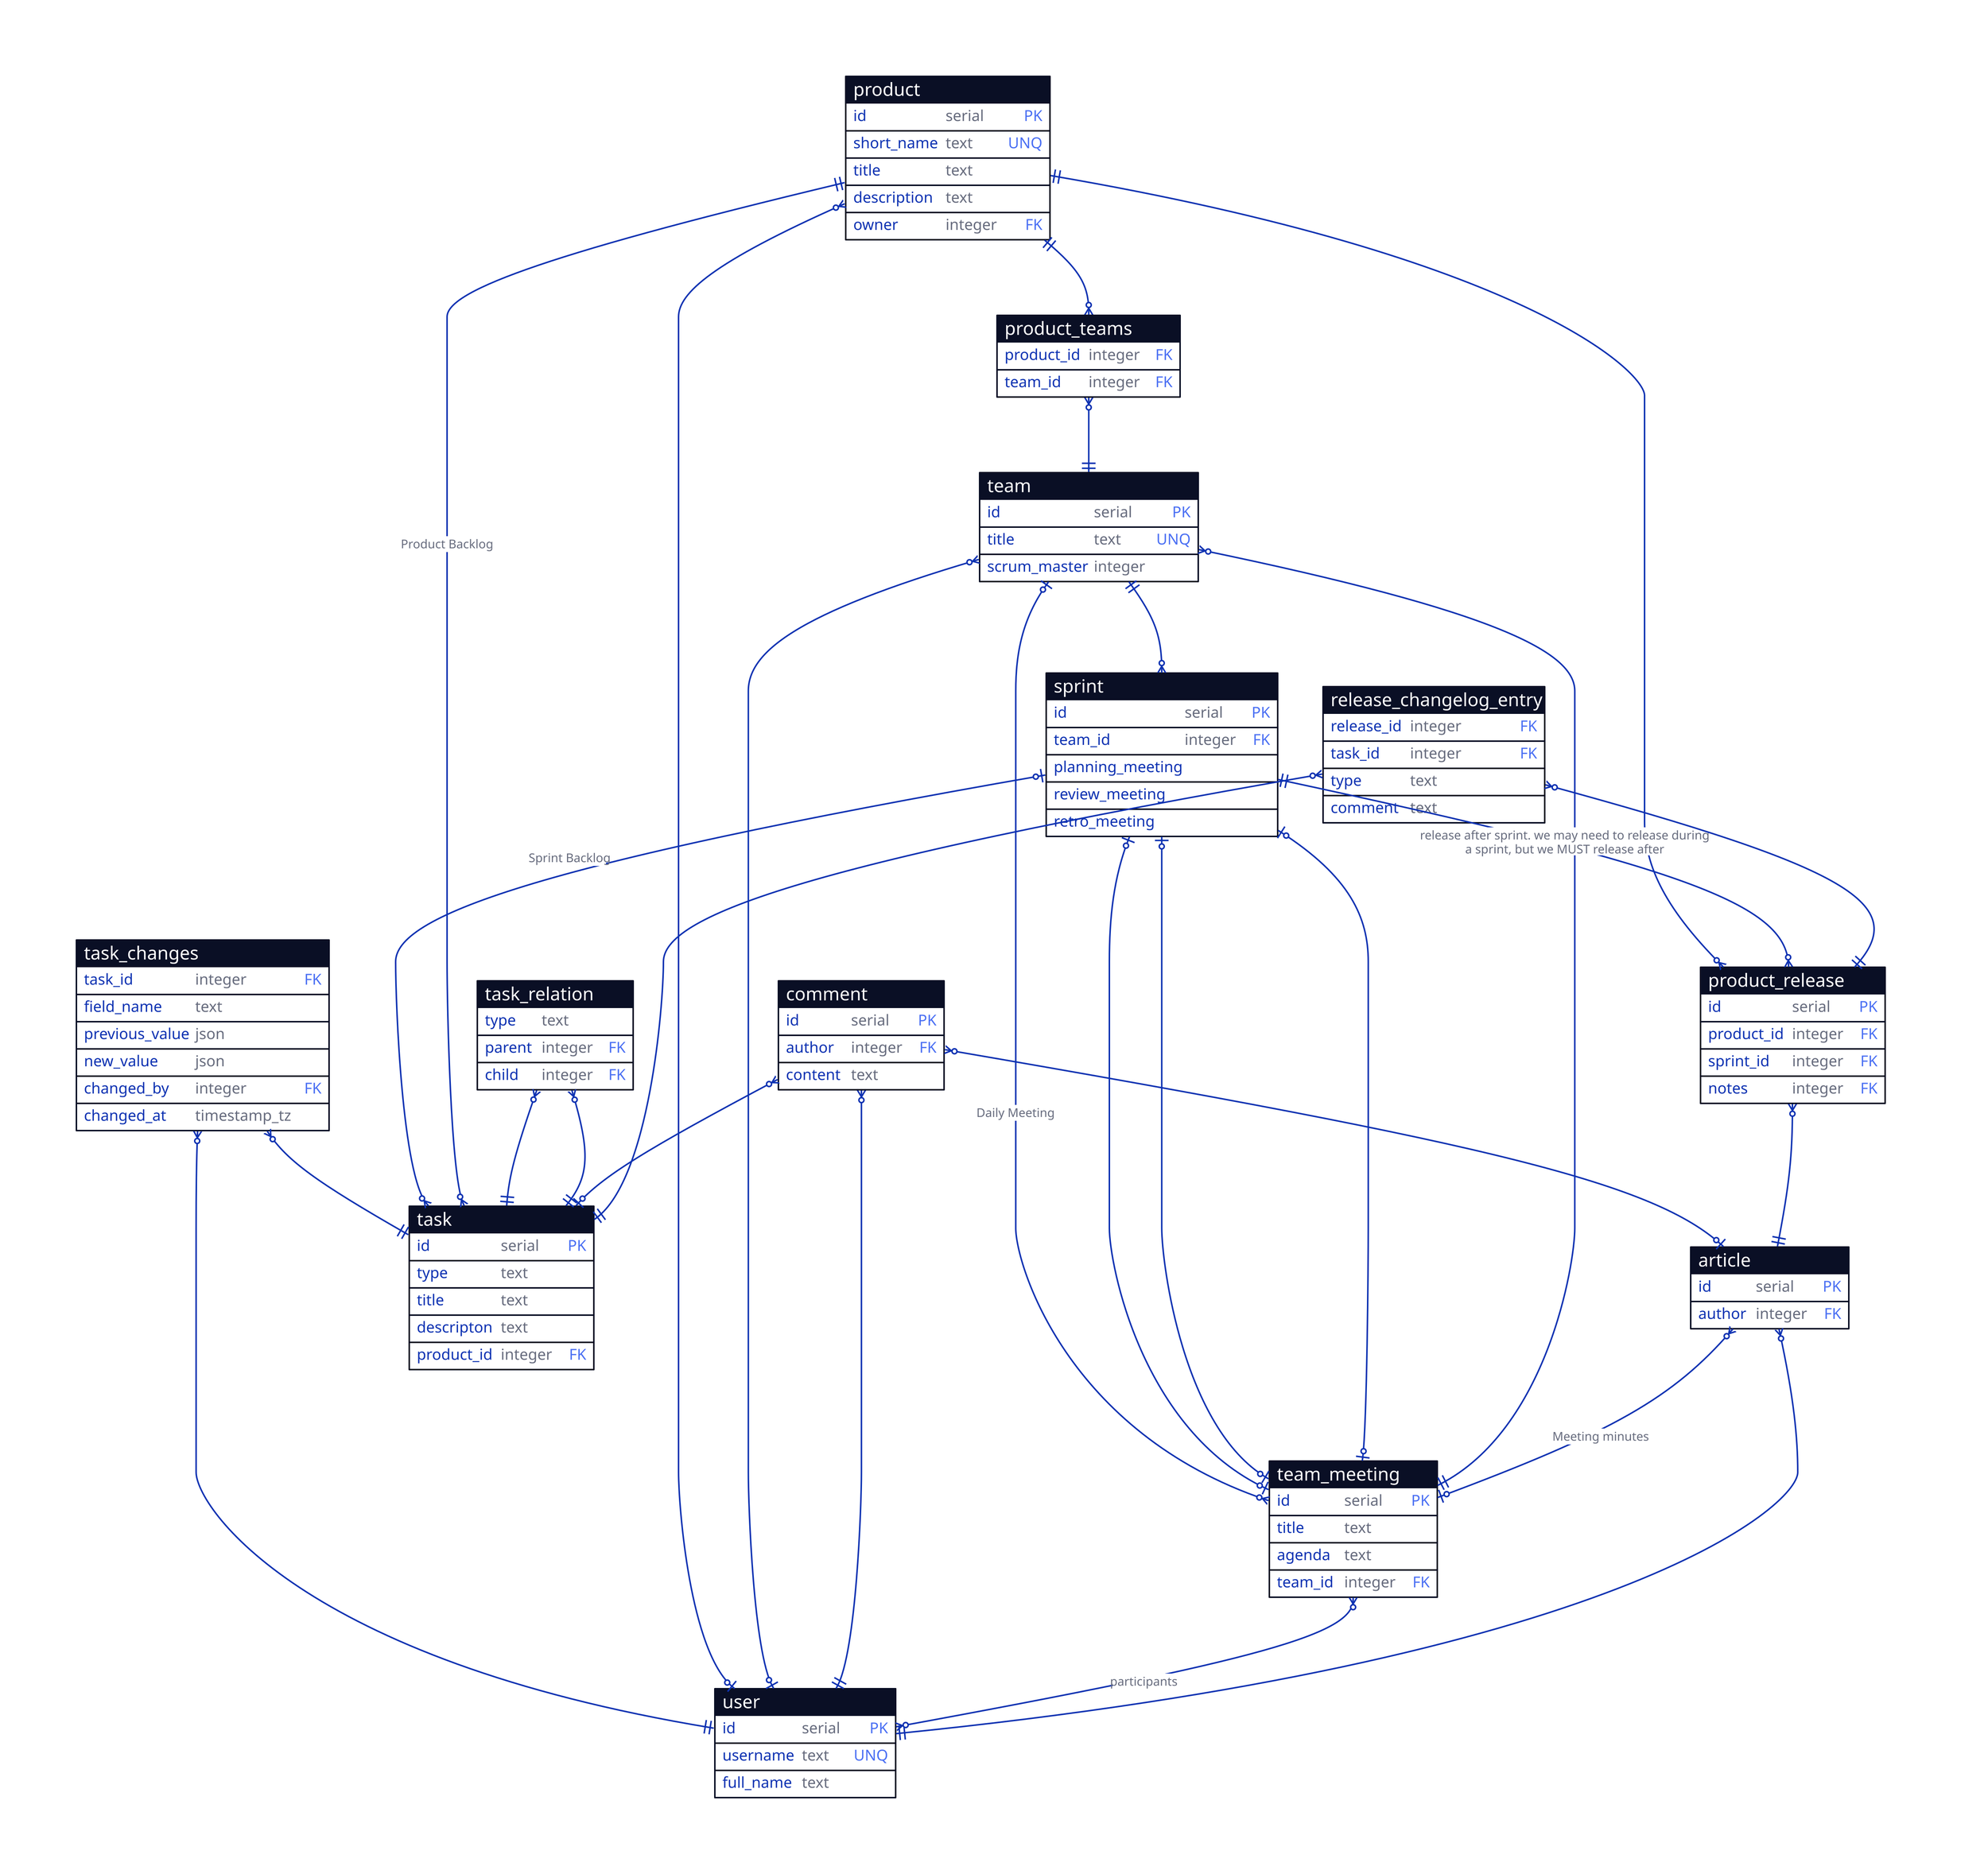 product: {
  shape: sql_table
  id: serial {constraint: primary_key}
  short_name: text {constraint: unique}
  title: text
  description: text
  owner: integer {constraint: foreign_key}
}

team: {
  shape: sql_table
  id: serial {constraint: primary_key}
  title: text {constraint: unique}
  scrum_master: integer
}

user: {
  shape: sql_table
  id: serial {constraint: primary_key}
  username: text {constraint: unique}
  full_name: text
}

sprint: {
  shape: sql_table
  id: serial {constraint: primary_key}
  team_id: integer {constraint: foreign_key}
}

comment: {
  shape: sql_table
  id: serial {constraint: primary_key}
  author: integer {constraint: foreign_key}
  content: text
}

team_meeting: {
  shape: sql_table
  id: serial {constraint: primary_key}
  title: text
  agenda: text
  team_id: integer {constraint: foreign_key}
}

article: {
  shape: sql_table
  id: serial {constraint: primary_key}
  author: integer {constraint: foreign_key}
}

product_release: {
  shape: sql_table
  id: serial {constraint: primary_key}
  product_id: integer {constraint: foreign_key}
  sprint_id: integer {constraint: foreign_key}
  notes: integer {constraint: foreign_key}
}

product_release.notes <-> article: {
  source-arrowhead: {
    shape: cf-many
  }
  target-arrowhead: {
    shape: cf-one-required
  }
}

release_changelog_entry: {
  shape: sql_table
  release_id: integer {constraint: foreign_key}
  task_id: integer {constraint: foreign_key}
  type: text {tooltip: See keepachangelog.org}
  comment: text
}

release_changelog_entry.release_id <-> product_release: {
  source-arrowhead: {
    shape: cf-many
  }
  target-arrowhead: {
    shape: cf-one-required
  }
}

release_changelog_entry.task_id <-> task: {
  source-arrowhead: {
    shape: cf-many
  }
  target-arrowhead: {
    shape: cf-one-required
  }
}

sprint <-> product_release.sprint_id: {
  source-arrowhead: {
    shape: cf-one-required
  }
  target-arrowhead: {
    shape: cf-many
  }
  label: "release after sprint. we may need to release during\na sprint, but we MUST release after"
}

product_release.product_id <-> product: {
  source-arrowhead: {
    shape: cf-many
  }
  target-arrowhead: {
    shape: cf-one-required
  }
}

article <-> team_meeting: {
  source-arrowhead: {
    shape: cf-many
  }
  target-arrowhead: {
    shape: cf-one
  }
  label: "Meeting minutes"
}

article.author <-> user: {
  source-arrowhead: {
    shape: cf-many
  }
  target-arrowhead: {
    shape: cf-one-required
  }
}

team <-> team_meeting.team_id: {
  source-arrowhead: {
    shape: cf-many
  }
  target-arrowhead: {
    shape: cf-one-required
  }
}

sprint.planning_meeting <-> team_meeting: {
  source-arrowhead: {
    shape: cf-one
  }
  target-arrowhead: {
    shape: cf-one
  }
}

sprint.review_meeting <-> team_meeting: {
  source-arrowhead: {
    shape: cf-one
  }
  target-arrowhead: {
    shape: cf-one
  }
}

sprint.retro_meeting <-> team_meeting: {
  source-arrowhead: {
    shape: cf-one
  }
  target-arrowhead: {
    shape: cf-one
  }
}

team <-> team_meeting: {
  label: "Daily Meeting"
  source-arrowhead: {
    shape: cf-one
  }
  target-arrowhead: {
    shape: cf-many
  }
}

team_meeting <-> user: {
  label: "participants"
  source-arrowhead: {
    shape: cf-many
  }
  target-arrowhead: {
    shape: cf-many
  }
}

comment <-> task: {
  source-arrowhead: {
    shape: cf-many
  }
  target-arrowhead: {
    shape: cf-one
  }
}

comment <-> article: {
  source-arrowhead: {
    shape: cf-many
  }
  target-arrowhead: {
    shape: cf-one
  }
}

comment.author <-> user: {
  source-arrowhead: {
    shape: cf-many
  }
  target-arrowhead: {
    shape: cf-one-required
  }
}

team.id <-> sprint.team_id: {
  source-arrowhead: {
    shape: cf-one-required
  }
  target-arrowhead: {
    shape: cf-many
  }
}

team.scrum_master <-> user: {
  source-arrowhead: {
    shape: cf-many
  }
  target-arrowhead: {
    shape: cf-one
  }
}

product.owner <-> user: {
  source-arrowhead: {
    shape: cf-many
  }
  target-arrowhead: {
    shape: cf-one
  }
}

task: {
  shape: sql_table
  id: serial {constraint: primary_key}
  type: text
  title: text
  descripton: text
  product_id: integer {constraint: foreign_key}
}

task_relation: {
  shape: sql_table
  type: text
  parent: integer {constraint: foreign_key}
  child: integer {constraint: foreign_key}
}

task_relation.parent <-> task: {
  source-arrowhead: {
    shape: cf-many
  }
  target-arrowhead: {
    shape: cf-one-required
  }
}

task_relation.child <-> task: {
  source-arrowhead: {
    shape: cf-many
  }
  target-arrowhead: {
    shape: cf-one-required
  }
}

product.id <-> task.product_id: {
  source-arrowhead: {
    shape: cf-one-required
  }
  target-arrowhead: {
    shape: cf-many
  }
  label: "Product Backlog"
}

sprint.id <-> task.id: {
  source-arrowhead: {
    shape: cf-one
  }
  target-arrowhead: {
    shape: cf-many
  }
  label: "Sprint Backlog"
}

task_changes: {
  shape: sql_table
  task_id: integer {constraint: foreign_key}
  field_name: text
  previous_value: json
  new_value: json
  changed_by: integer {constraint: foreign_key}
  changed_at: timestamp_tz
}

task_changes.task_id <-> task: {
  target-arrowhead: {
    shape: cf-one-required
  }
  source-arrowhead: {
    shape: cf-many
  }
}

task_changes.changed_by <-> user: {
  target-arrowhead: {
    shape: cf-one-required
  }
  source-arrowhead: {
    shape: cf-many
  }
}

product_teams: {
  shape: sql_table
  product_id: integer {constraint: foreign_key}
  team_id: integer {constraint: foreign_key}
}

product <-> product_teams.team_id: {
  target-arrowhead: {
    shape: cf-many
  }
  source-arrowhead: {
    shape: cf-one-required
  }
}

product_teams.product_id <-> team: {
  target-arrowhead: {
    shape: cf-one-required
  }
  source-arrowhead: {
    shape: cf-many
  }
}
